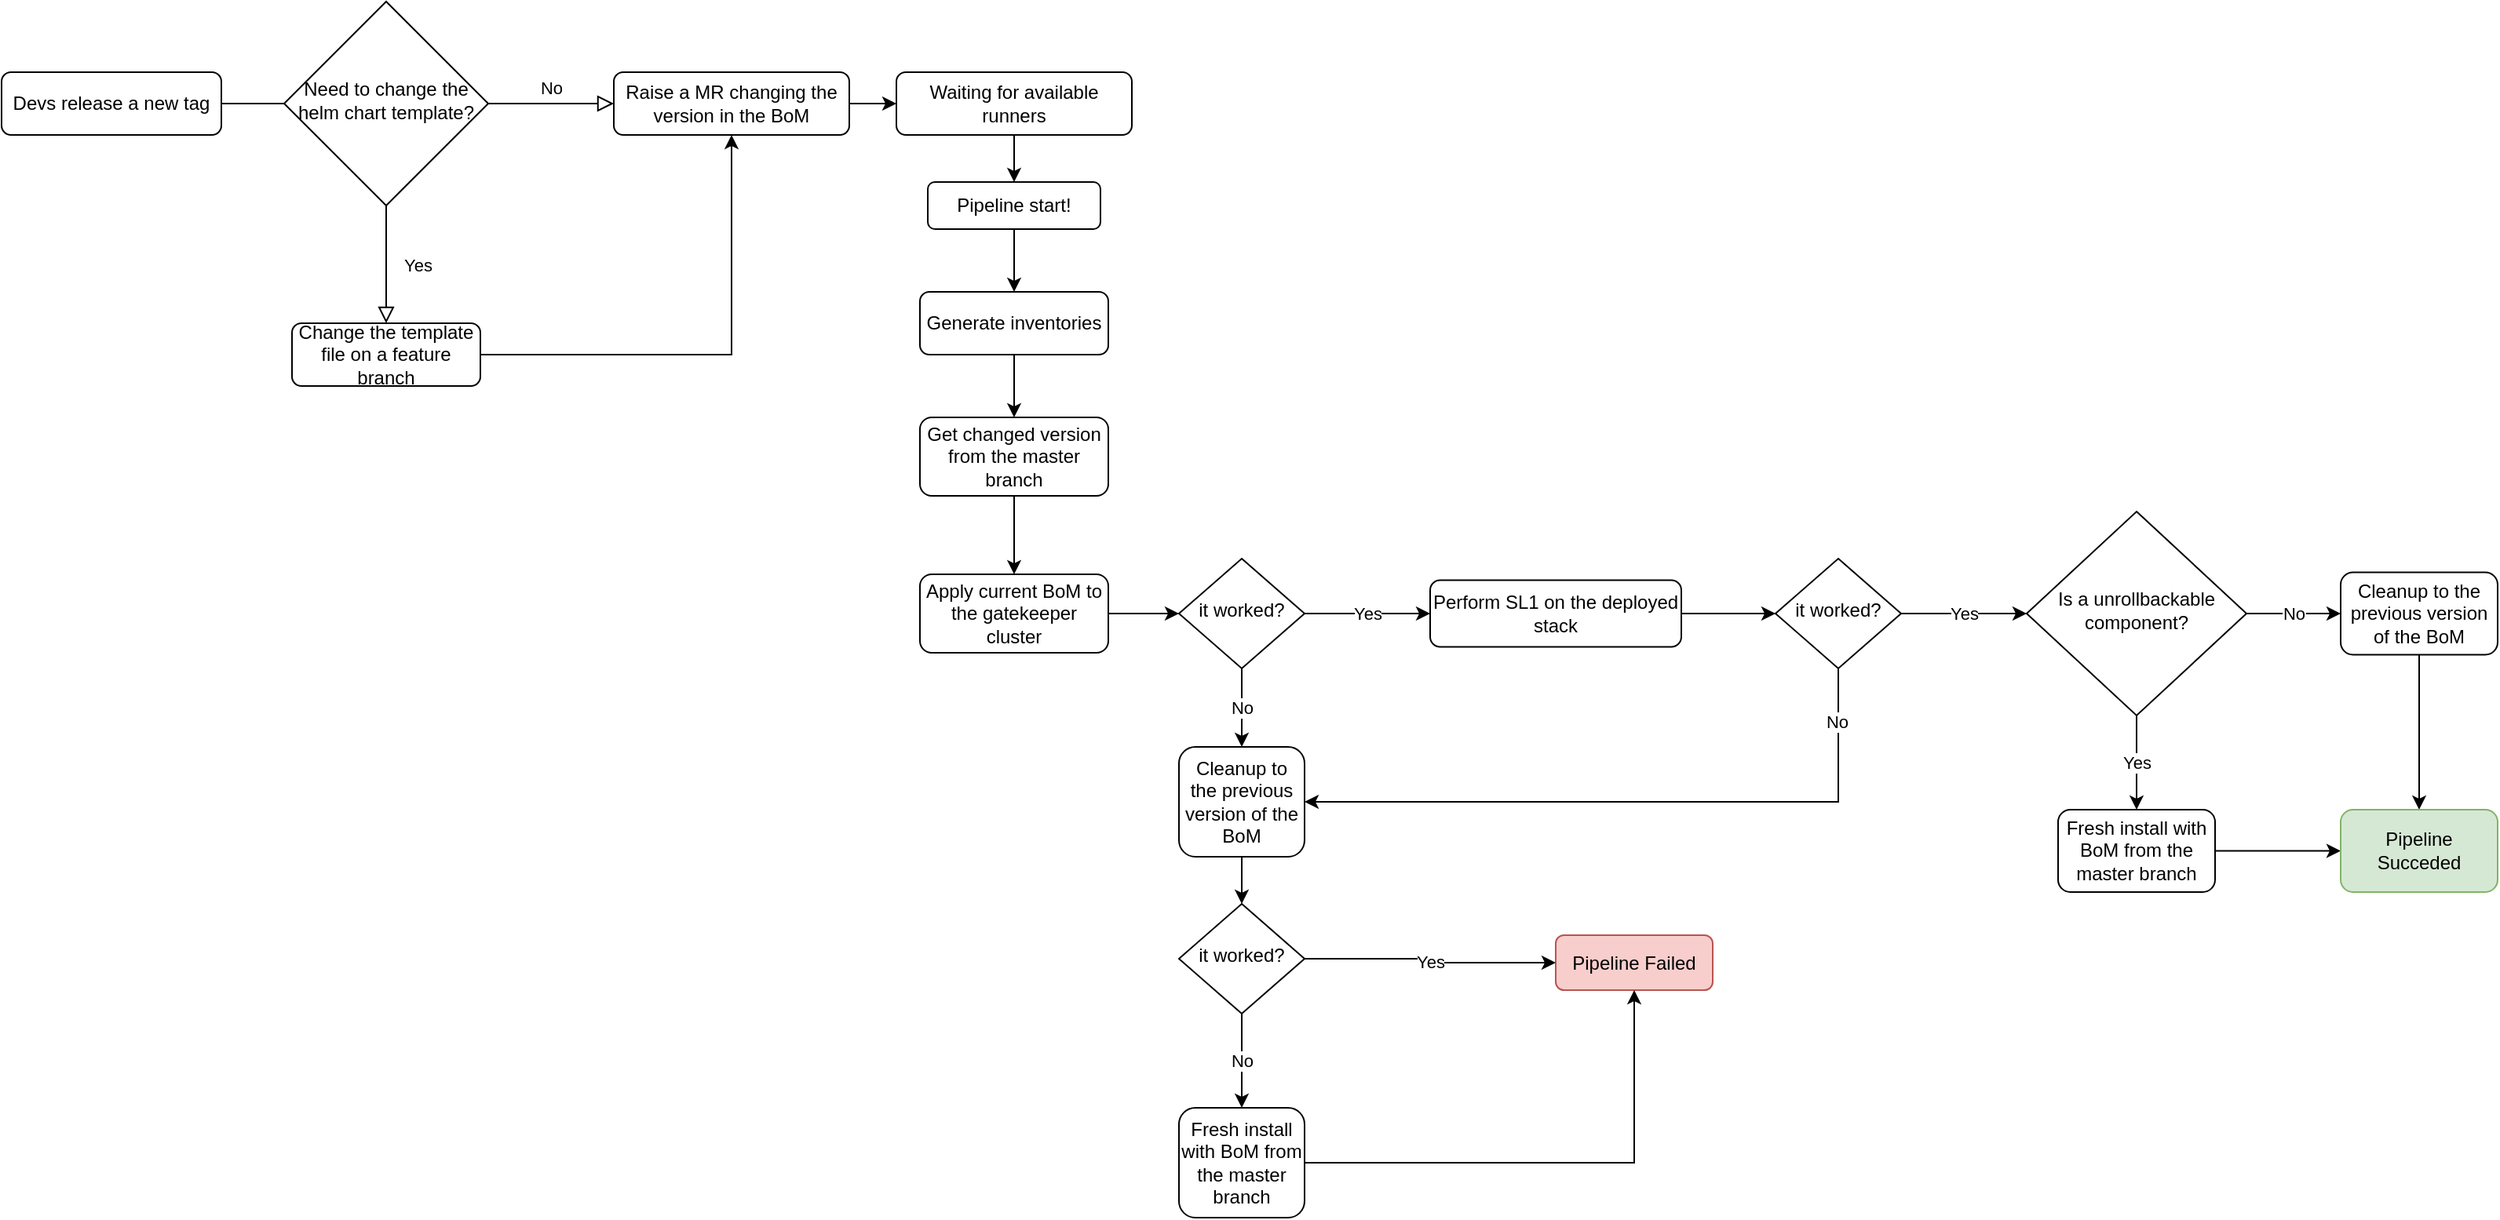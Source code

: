<mxfile version="14.8.5" type="github">
  <diagram id="C5RBs43oDa-KdzZeNtuy" name="Page-1">
    <mxGraphModel dx="1673" dy="847" grid="1" gridSize="10" guides="1" tooltips="1" connect="1" arrows="1" fold="1" page="1" pageScale="1" pageWidth="827" pageHeight="1169" math="0" shadow="0">
      <root>
        <mxCell id="WIyWlLk6GJQsqaUBKTNV-0" />
        <mxCell id="WIyWlLk6GJQsqaUBKTNV-1" parent="WIyWlLk6GJQsqaUBKTNV-0" />
        <mxCell id="WIyWlLk6GJQsqaUBKTNV-2" value="" style="rounded=0;html=1;jettySize=auto;orthogonalLoop=1;fontSize=11;endArrow=block;endFill=0;endSize=8;strokeWidth=1;shadow=0;labelBackgroundColor=none;edgeStyle=orthogonalEdgeStyle;entryX=0;entryY=0.5;entryDx=0;entryDy=0;" parent="WIyWlLk6GJQsqaUBKTNV-1" source="WIyWlLk6GJQsqaUBKTNV-3" target="WIyWlLk6GJQsqaUBKTNV-6" edge="1">
          <mxGeometry relative="1" as="geometry">
            <mxPoint x="220" y="160" as="targetPoint" />
            <Array as="points">
              <mxPoint x="230" y="100" />
              <mxPoint x="230" y="100" />
            </Array>
          </mxGeometry>
        </mxCell>
        <mxCell id="WIyWlLk6GJQsqaUBKTNV-3" value="Devs release a new tag" style="rounded=1;whiteSpace=wrap;html=1;fontSize=12;glass=0;strokeWidth=1;shadow=0;" parent="WIyWlLk6GJQsqaUBKTNV-1" vertex="1">
          <mxGeometry x="40" y="80" width="140" height="40" as="geometry" />
        </mxCell>
        <mxCell id="WIyWlLk6GJQsqaUBKTNV-4" value="Yes" style="rounded=0;html=1;jettySize=auto;orthogonalLoop=1;fontSize=11;endArrow=block;endFill=0;endSize=8;strokeWidth=1;shadow=0;labelBackgroundColor=none;edgeStyle=orthogonalEdgeStyle;entryX=0.5;entryY=0;entryDx=0;entryDy=0;" parent="WIyWlLk6GJQsqaUBKTNV-1" source="WIyWlLk6GJQsqaUBKTNV-6" target="WIyWlLk6GJQsqaUBKTNV-12" edge="1">
          <mxGeometry y="20" relative="1" as="geometry">
            <mxPoint as="offset" />
            <mxPoint x="285" y="210" as="targetPoint" />
          </mxGeometry>
        </mxCell>
        <mxCell id="WIyWlLk6GJQsqaUBKTNV-5" value="No" style="edgeStyle=orthogonalEdgeStyle;rounded=0;html=1;jettySize=auto;orthogonalLoop=1;fontSize=11;endArrow=block;endFill=0;endSize=8;strokeWidth=1;shadow=0;labelBackgroundColor=none;" parent="WIyWlLk6GJQsqaUBKTNV-1" source="WIyWlLk6GJQsqaUBKTNV-6" target="WIyWlLk6GJQsqaUBKTNV-7" edge="1">
          <mxGeometry y="10" relative="1" as="geometry">
            <mxPoint as="offset" />
          </mxGeometry>
        </mxCell>
        <mxCell id="WIyWlLk6GJQsqaUBKTNV-6" value="Need to change the helm chart template?" style="rhombus;whiteSpace=wrap;html=1;shadow=0;fontFamily=Helvetica;fontSize=12;align=center;strokeWidth=1;spacing=6;spacingTop=-4;" parent="WIyWlLk6GJQsqaUBKTNV-1" vertex="1">
          <mxGeometry x="220" y="35" width="130" height="130" as="geometry" />
        </mxCell>
        <mxCell id="pL0gPGD2MSd4G1JxEeV1-37" style="edgeStyle=orthogonalEdgeStyle;rounded=0;orthogonalLoop=1;jettySize=auto;html=1;entryX=0;entryY=0.5;entryDx=0;entryDy=0;" edge="1" parent="WIyWlLk6GJQsqaUBKTNV-1" source="WIyWlLk6GJQsqaUBKTNV-7" target="pL0gPGD2MSd4G1JxEeV1-35">
          <mxGeometry relative="1" as="geometry" />
        </mxCell>
        <mxCell id="WIyWlLk6GJQsqaUBKTNV-7" value="Raise a MR changing the version in the BoM" style="rounded=1;whiteSpace=wrap;html=1;fontSize=12;glass=0;strokeWidth=1;shadow=0;" parent="WIyWlLk6GJQsqaUBKTNV-1" vertex="1">
          <mxGeometry x="430" y="80" width="150" height="40" as="geometry" />
        </mxCell>
        <mxCell id="pL0gPGD2MSd4G1JxEeV1-54" value="" style="edgeStyle=orthogonalEdgeStyle;rounded=0;orthogonalLoop=1;jettySize=auto;html=1;" edge="1" parent="WIyWlLk6GJQsqaUBKTNV-1" source="WIyWlLk6GJQsqaUBKTNV-11" target="pL0gPGD2MSd4G1JxEeV1-8">
          <mxGeometry relative="1" as="geometry" />
        </mxCell>
        <mxCell id="WIyWlLk6GJQsqaUBKTNV-11" value="Generate inventories" style="rounded=1;whiteSpace=wrap;html=1;fontSize=12;glass=0;strokeWidth=1;shadow=0;" parent="WIyWlLk6GJQsqaUBKTNV-1" vertex="1">
          <mxGeometry x="625" y="220" width="120" height="40" as="geometry" />
        </mxCell>
        <mxCell id="pL0gPGD2MSd4G1JxEeV1-2" style="edgeStyle=orthogonalEdgeStyle;rounded=0;orthogonalLoop=1;jettySize=auto;html=1;exitX=1;exitY=0.5;exitDx=0;exitDy=0;" edge="1" parent="WIyWlLk6GJQsqaUBKTNV-1" source="WIyWlLk6GJQsqaUBKTNV-12" target="WIyWlLk6GJQsqaUBKTNV-7">
          <mxGeometry relative="1" as="geometry" />
        </mxCell>
        <mxCell id="WIyWlLk6GJQsqaUBKTNV-12" value="Change the template file on a feature branch" style="rounded=1;whiteSpace=wrap;html=1;fontSize=12;glass=0;strokeWidth=1;shadow=0;" parent="WIyWlLk6GJQsqaUBKTNV-1" vertex="1">
          <mxGeometry x="225" y="240" width="120" height="40" as="geometry" />
        </mxCell>
        <mxCell id="pL0gPGD2MSd4G1JxEeV1-5" value="" style="edgeStyle=orthogonalEdgeStyle;rounded=0;orthogonalLoop=1;jettySize=auto;html=1;" edge="1" parent="WIyWlLk6GJQsqaUBKTNV-1" source="pL0gPGD2MSd4G1JxEeV1-3" target="WIyWlLk6GJQsqaUBKTNV-11">
          <mxGeometry relative="1" as="geometry" />
        </mxCell>
        <mxCell id="pL0gPGD2MSd4G1JxEeV1-3" value="Pipeline start!" style="rounded=1;whiteSpace=wrap;html=1;fontSize=12;glass=0;strokeWidth=1;shadow=0;" vertex="1" parent="WIyWlLk6GJQsqaUBKTNV-1">
          <mxGeometry x="630" y="150" width="110" height="30" as="geometry" />
        </mxCell>
        <mxCell id="pL0gPGD2MSd4G1JxEeV1-12" value="" style="edgeStyle=orthogonalEdgeStyle;rounded=0;orthogonalLoop=1;jettySize=auto;html=1;" edge="1" parent="WIyWlLk6GJQsqaUBKTNV-1" source="pL0gPGD2MSd4G1JxEeV1-8" target="pL0gPGD2MSd4G1JxEeV1-11">
          <mxGeometry relative="1" as="geometry" />
        </mxCell>
        <mxCell id="pL0gPGD2MSd4G1JxEeV1-8" value="Get changed version from the master branch" style="rounded=1;whiteSpace=wrap;html=1;fontSize=12;glass=0;strokeWidth=1;shadow=0;" vertex="1" parent="WIyWlLk6GJQsqaUBKTNV-1">
          <mxGeometry x="625" y="300" width="120" height="50" as="geometry" />
        </mxCell>
        <mxCell id="pL0gPGD2MSd4G1JxEeV1-42" value="" style="edgeStyle=orthogonalEdgeStyle;rounded=0;orthogonalLoop=1;jettySize=auto;html=1;" edge="1" parent="WIyWlLk6GJQsqaUBKTNV-1" source="pL0gPGD2MSd4G1JxEeV1-10" target="pL0gPGD2MSd4G1JxEeV1-41">
          <mxGeometry relative="1" as="geometry" />
        </mxCell>
        <mxCell id="pL0gPGD2MSd4G1JxEeV1-10" value="Perform SL1 on the deployed stack" style="rounded=1;whiteSpace=wrap;html=1;fontSize=12;glass=0;strokeWidth=1;shadow=0;" vertex="1" parent="WIyWlLk6GJQsqaUBKTNV-1">
          <mxGeometry x="950" y="403.75" width="160" height="42.5" as="geometry" />
        </mxCell>
        <mxCell id="pL0gPGD2MSd4G1JxEeV1-16" value="" style="edgeStyle=orthogonalEdgeStyle;rounded=0;orthogonalLoop=1;jettySize=auto;html=1;" edge="1" parent="WIyWlLk6GJQsqaUBKTNV-1" source="pL0gPGD2MSd4G1JxEeV1-11" target="pL0gPGD2MSd4G1JxEeV1-15">
          <mxGeometry relative="1" as="geometry" />
        </mxCell>
        <mxCell id="pL0gPGD2MSd4G1JxEeV1-11" value="Apply current BoM to the gatekeeper cluster" style="rounded=1;whiteSpace=wrap;html=1;fontSize=12;glass=0;strokeWidth=1;shadow=0;" vertex="1" parent="WIyWlLk6GJQsqaUBKTNV-1">
          <mxGeometry x="625" y="400" width="120" height="50" as="geometry" />
        </mxCell>
        <mxCell id="pL0gPGD2MSd4G1JxEeV1-20" value="Yes" style="edgeStyle=orthogonalEdgeStyle;rounded=0;orthogonalLoop=1;jettySize=auto;html=1;" edge="1" parent="WIyWlLk6GJQsqaUBKTNV-1" source="pL0gPGD2MSd4G1JxEeV1-15" target="pL0gPGD2MSd4G1JxEeV1-10">
          <mxGeometry relative="1" as="geometry" />
        </mxCell>
        <mxCell id="pL0gPGD2MSd4G1JxEeV1-23" value="No" style="edgeStyle=orthogonalEdgeStyle;rounded=0;orthogonalLoop=1;jettySize=auto;html=1;" edge="1" parent="WIyWlLk6GJQsqaUBKTNV-1" source="pL0gPGD2MSd4G1JxEeV1-15" target="pL0gPGD2MSd4G1JxEeV1-22">
          <mxGeometry relative="1" as="geometry" />
        </mxCell>
        <mxCell id="pL0gPGD2MSd4G1JxEeV1-15" value="it worked?" style="rhombus;whiteSpace=wrap;html=1;shadow=0;fontFamily=Helvetica;fontSize=12;align=center;strokeWidth=1;spacing=6;spacingTop=-4;" vertex="1" parent="WIyWlLk6GJQsqaUBKTNV-1">
          <mxGeometry x="790" y="390" width="80" height="70" as="geometry" />
        </mxCell>
        <mxCell id="pL0gPGD2MSd4G1JxEeV1-31" value="" style="edgeStyle=orthogonalEdgeStyle;rounded=0;orthogonalLoop=1;jettySize=auto;html=1;" edge="1" parent="WIyWlLk6GJQsqaUBKTNV-1" source="pL0gPGD2MSd4G1JxEeV1-22" target="pL0gPGD2MSd4G1JxEeV1-30">
          <mxGeometry relative="1" as="geometry" />
        </mxCell>
        <mxCell id="pL0gPGD2MSd4G1JxEeV1-22" value="Cleanup to the previous version of the BoM" style="rounded=1;whiteSpace=wrap;html=1;fontSize=12;glass=0;strokeWidth=1;shadow=0;" vertex="1" parent="WIyWlLk6GJQsqaUBKTNV-1">
          <mxGeometry x="790" y="510" width="80" height="70" as="geometry" />
        </mxCell>
        <mxCell id="pL0gPGD2MSd4G1JxEeV1-27" value="Pipeline Failed" style="rounded=1;whiteSpace=wrap;html=1;fontSize=12;glass=0;strokeWidth=1;shadow=0;fillColor=#f8cecc;strokeColor=#b85450;" vertex="1" parent="WIyWlLk6GJQsqaUBKTNV-1">
          <mxGeometry x="1030" y="630" width="100" height="35" as="geometry" />
        </mxCell>
        <mxCell id="pL0gPGD2MSd4G1JxEeV1-28" value="Yes" style="edgeStyle=orthogonalEdgeStyle;rounded=0;orthogonalLoop=1;jettySize=auto;html=1;" edge="1" parent="WIyWlLk6GJQsqaUBKTNV-1" source="pL0gPGD2MSd4G1JxEeV1-30" target="pL0gPGD2MSd4G1JxEeV1-27">
          <mxGeometry relative="1" as="geometry" />
        </mxCell>
        <mxCell id="pL0gPGD2MSd4G1JxEeV1-29" value="No" style="edgeStyle=orthogonalEdgeStyle;rounded=0;orthogonalLoop=1;jettySize=auto;html=1;entryX=0.5;entryY=0;entryDx=0;entryDy=0;" edge="1" parent="WIyWlLk6GJQsqaUBKTNV-1" source="pL0gPGD2MSd4G1JxEeV1-30" target="pL0gPGD2MSd4G1JxEeV1-32">
          <mxGeometry relative="1" as="geometry">
            <mxPoint x="830" y="730" as="targetPoint" />
          </mxGeometry>
        </mxCell>
        <mxCell id="pL0gPGD2MSd4G1JxEeV1-30" value="it worked?" style="rhombus;whiteSpace=wrap;html=1;shadow=0;fontFamily=Helvetica;fontSize=12;align=center;strokeWidth=1;spacing=6;spacingTop=-4;" vertex="1" parent="WIyWlLk6GJQsqaUBKTNV-1">
          <mxGeometry x="790" y="610" width="80" height="70" as="geometry" />
        </mxCell>
        <mxCell id="pL0gPGD2MSd4G1JxEeV1-39" style="edgeStyle=orthogonalEdgeStyle;rounded=0;orthogonalLoop=1;jettySize=auto;html=1;entryX=0.5;entryY=1;entryDx=0;entryDy=0;" edge="1" parent="WIyWlLk6GJQsqaUBKTNV-1" source="pL0gPGD2MSd4G1JxEeV1-32" target="pL0gPGD2MSd4G1JxEeV1-27">
          <mxGeometry relative="1" as="geometry">
            <mxPoint x="1080" y="670" as="targetPoint" />
          </mxGeometry>
        </mxCell>
        <mxCell id="pL0gPGD2MSd4G1JxEeV1-32" value="Fresh install with BoM from the master branch" style="rounded=1;whiteSpace=wrap;html=1;fontSize=12;glass=0;strokeWidth=1;shadow=0;" vertex="1" parent="WIyWlLk6GJQsqaUBKTNV-1">
          <mxGeometry x="790" y="740" width="80" height="70" as="geometry" />
        </mxCell>
        <mxCell id="pL0gPGD2MSd4G1JxEeV1-38" value="" style="edgeStyle=orthogonalEdgeStyle;rounded=0;orthogonalLoop=1;jettySize=auto;html=1;" edge="1" parent="WIyWlLk6GJQsqaUBKTNV-1" source="pL0gPGD2MSd4G1JxEeV1-35" target="pL0gPGD2MSd4G1JxEeV1-3">
          <mxGeometry relative="1" as="geometry" />
        </mxCell>
        <mxCell id="pL0gPGD2MSd4G1JxEeV1-35" value="Waiting for available runners" style="rounded=1;whiteSpace=wrap;html=1;fontSize=12;glass=0;strokeWidth=1;shadow=0;" vertex="1" parent="WIyWlLk6GJQsqaUBKTNV-1">
          <mxGeometry x="610" y="80" width="150" height="40" as="geometry" />
        </mxCell>
        <mxCell id="pL0gPGD2MSd4G1JxEeV1-40" value="Yes" style="edgeStyle=orthogonalEdgeStyle;rounded=0;orthogonalLoop=1;jettySize=auto;html=1;entryX=0;entryY=0.5;entryDx=0;entryDy=0;" edge="1" parent="WIyWlLk6GJQsqaUBKTNV-1" source="pL0gPGD2MSd4G1JxEeV1-41" target="pL0gPGD2MSd4G1JxEeV1-46">
          <mxGeometry relative="1" as="geometry">
            <mxPoint x="1320" y="425" as="targetPoint" />
          </mxGeometry>
        </mxCell>
        <mxCell id="pL0gPGD2MSd4G1JxEeV1-43" style="edgeStyle=orthogonalEdgeStyle;rounded=0;orthogonalLoop=1;jettySize=auto;html=1;entryX=1;entryY=0.5;entryDx=0;entryDy=0;" edge="1" parent="WIyWlLk6GJQsqaUBKTNV-1" source="pL0gPGD2MSd4G1JxEeV1-41" target="pL0gPGD2MSd4G1JxEeV1-22">
          <mxGeometry relative="1" as="geometry">
            <Array as="points">
              <mxPoint x="1210" y="545" />
            </Array>
          </mxGeometry>
        </mxCell>
        <mxCell id="pL0gPGD2MSd4G1JxEeV1-44" value="No" style="edgeLabel;html=1;align=center;verticalAlign=middle;resizable=0;points=[];" vertex="1" connectable="0" parent="pL0gPGD2MSd4G1JxEeV1-43">
          <mxGeometry x="-0.843" y="-1" relative="1" as="geometry">
            <mxPoint as="offset" />
          </mxGeometry>
        </mxCell>
        <mxCell id="pL0gPGD2MSd4G1JxEeV1-41" value="it worked?" style="rhombus;whiteSpace=wrap;html=1;shadow=0;fontFamily=Helvetica;fontSize=12;align=center;strokeWidth=1;spacing=6;spacingTop=-4;" vertex="1" parent="WIyWlLk6GJQsqaUBKTNV-1">
          <mxGeometry x="1170" y="390" width="80" height="70" as="geometry" />
        </mxCell>
        <mxCell id="pL0gPGD2MSd4G1JxEeV1-48" value="No" style="edgeStyle=orthogonalEdgeStyle;rounded=0;orthogonalLoop=1;jettySize=auto;html=1;" edge="1" parent="WIyWlLk6GJQsqaUBKTNV-1" source="pL0gPGD2MSd4G1JxEeV1-46" target="pL0gPGD2MSd4G1JxEeV1-47">
          <mxGeometry relative="1" as="geometry" />
        </mxCell>
        <mxCell id="pL0gPGD2MSd4G1JxEeV1-50" value="Yes" style="edgeStyle=orthogonalEdgeStyle;rounded=0;orthogonalLoop=1;jettySize=auto;html=1;" edge="1" parent="WIyWlLk6GJQsqaUBKTNV-1" source="pL0gPGD2MSd4G1JxEeV1-46" target="pL0gPGD2MSd4G1JxEeV1-49">
          <mxGeometry relative="1" as="geometry" />
        </mxCell>
        <mxCell id="pL0gPGD2MSd4G1JxEeV1-46" value="Is a unrollbackable component?" style="rhombus;whiteSpace=wrap;html=1;shadow=0;fontFamily=Helvetica;fontSize=12;align=center;strokeWidth=1;spacing=6;spacingTop=-4;" vertex="1" parent="WIyWlLk6GJQsqaUBKTNV-1">
          <mxGeometry x="1330" y="360" width="140" height="130" as="geometry" />
        </mxCell>
        <mxCell id="pL0gPGD2MSd4G1JxEeV1-53" value="" style="edgeStyle=orthogonalEdgeStyle;rounded=0;orthogonalLoop=1;jettySize=auto;html=1;" edge="1" parent="WIyWlLk6GJQsqaUBKTNV-1" source="pL0gPGD2MSd4G1JxEeV1-47" target="pL0gPGD2MSd4G1JxEeV1-51">
          <mxGeometry relative="1" as="geometry" />
        </mxCell>
        <mxCell id="pL0gPGD2MSd4G1JxEeV1-47" value="Cleanup to the previous version of the BoM" style="rounded=1;whiteSpace=wrap;html=1;fontSize=12;glass=0;strokeWidth=1;shadow=0;" vertex="1" parent="WIyWlLk6GJQsqaUBKTNV-1">
          <mxGeometry x="1530" y="398.75" width="100" height="52.5" as="geometry" />
        </mxCell>
        <mxCell id="pL0gPGD2MSd4G1JxEeV1-52" value="" style="edgeStyle=orthogonalEdgeStyle;rounded=0;orthogonalLoop=1;jettySize=auto;html=1;" edge="1" parent="WIyWlLk6GJQsqaUBKTNV-1" source="pL0gPGD2MSd4G1JxEeV1-49" target="pL0gPGD2MSd4G1JxEeV1-51">
          <mxGeometry relative="1" as="geometry" />
        </mxCell>
        <mxCell id="pL0gPGD2MSd4G1JxEeV1-49" value="Fresh install with BoM from the master branch" style="rounded=1;whiteSpace=wrap;html=1;fontSize=12;glass=0;strokeWidth=1;shadow=0;" vertex="1" parent="WIyWlLk6GJQsqaUBKTNV-1">
          <mxGeometry x="1350" y="550" width="100" height="52.5" as="geometry" />
        </mxCell>
        <mxCell id="pL0gPGD2MSd4G1JxEeV1-51" value="Pipeline Succeded" style="rounded=1;whiteSpace=wrap;html=1;fontSize=12;glass=0;strokeWidth=1;shadow=0;fillColor=#d5e8d4;strokeColor=#82b366;" vertex="1" parent="WIyWlLk6GJQsqaUBKTNV-1">
          <mxGeometry x="1530" y="550" width="100" height="52.5" as="geometry" />
        </mxCell>
      </root>
    </mxGraphModel>
  </diagram>
</mxfile>
